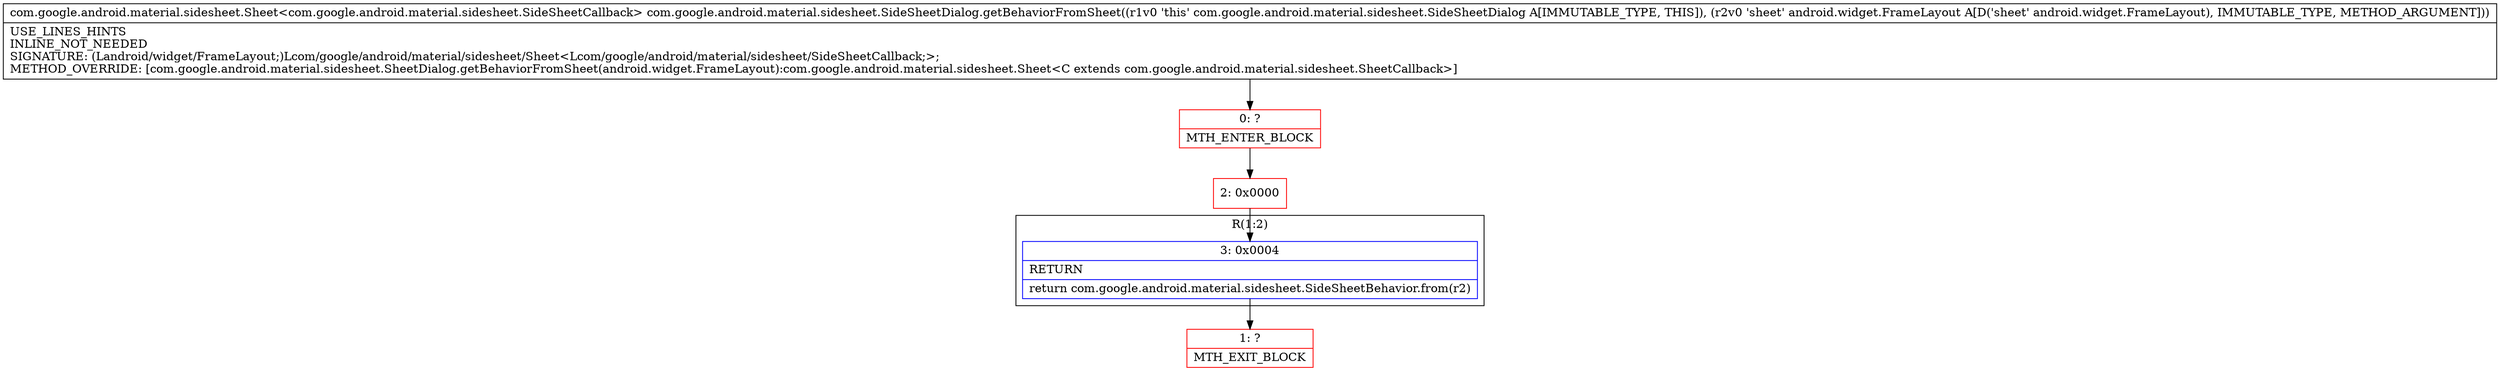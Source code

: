 digraph "CFG forcom.google.android.material.sidesheet.SideSheetDialog.getBehaviorFromSheet(Landroid\/widget\/FrameLayout;)Lcom\/google\/android\/material\/sidesheet\/Sheet;" {
subgraph cluster_Region_303140995 {
label = "R(1:2)";
node [shape=record,color=blue];
Node_3 [shape=record,label="{3\:\ 0x0004|RETURN\l|return com.google.android.material.sidesheet.SideSheetBehavior.from(r2)\l}"];
}
Node_0 [shape=record,color=red,label="{0\:\ ?|MTH_ENTER_BLOCK\l}"];
Node_2 [shape=record,color=red,label="{2\:\ 0x0000}"];
Node_1 [shape=record,color=red,label="{1\:\ ?|MTH_EXIT_BLOCK\l}"];
MethodNode[shape=record,label="{com.google.android.material.sidesheet.Sheet\<com.google.android.material.sidesheet.SideSheetCallback\> com.google.android.material.sidesheet.SideSheetDialog.getBehaviorFromSheet((r1v0 'this' com.google.android.material.sidesheet.SideSheetDialog A[IMMUTABLE_TYPE, THIS]), (r2v0 'sheet' android.widget.FrameLayout A[D('sheet' android.widget.FrameLayout), IMMUTABLE_TYPE, METHOD_ARGUMENT]))  | USE_LINES_HINTS\lINLINE_NOT_NEEDED\lSIGNATURE: (Landroid\/widget\/FrameLayout;)Lcom\/google\/android\/material\/sidesheet\/Sheet\<Lcom\/google\/android\/material\/sidesheet\/SideSheetCallback;\>;\lMETHOD_OVERRIDE: [com.google.android.material.sidesheet.SheetDialog.getBehaviorFromSheet(android.widget.FrameLayout):com.google.android.material.sidesheet.Sheet\<C extends com.google.android.material.sidesheet.SheetCallback\>]\l}"];
MethodNode -> Node_0;Node_3 -> Node_1;
Node_0 -> Node_2;
Node_2 -> Node_3;
}

